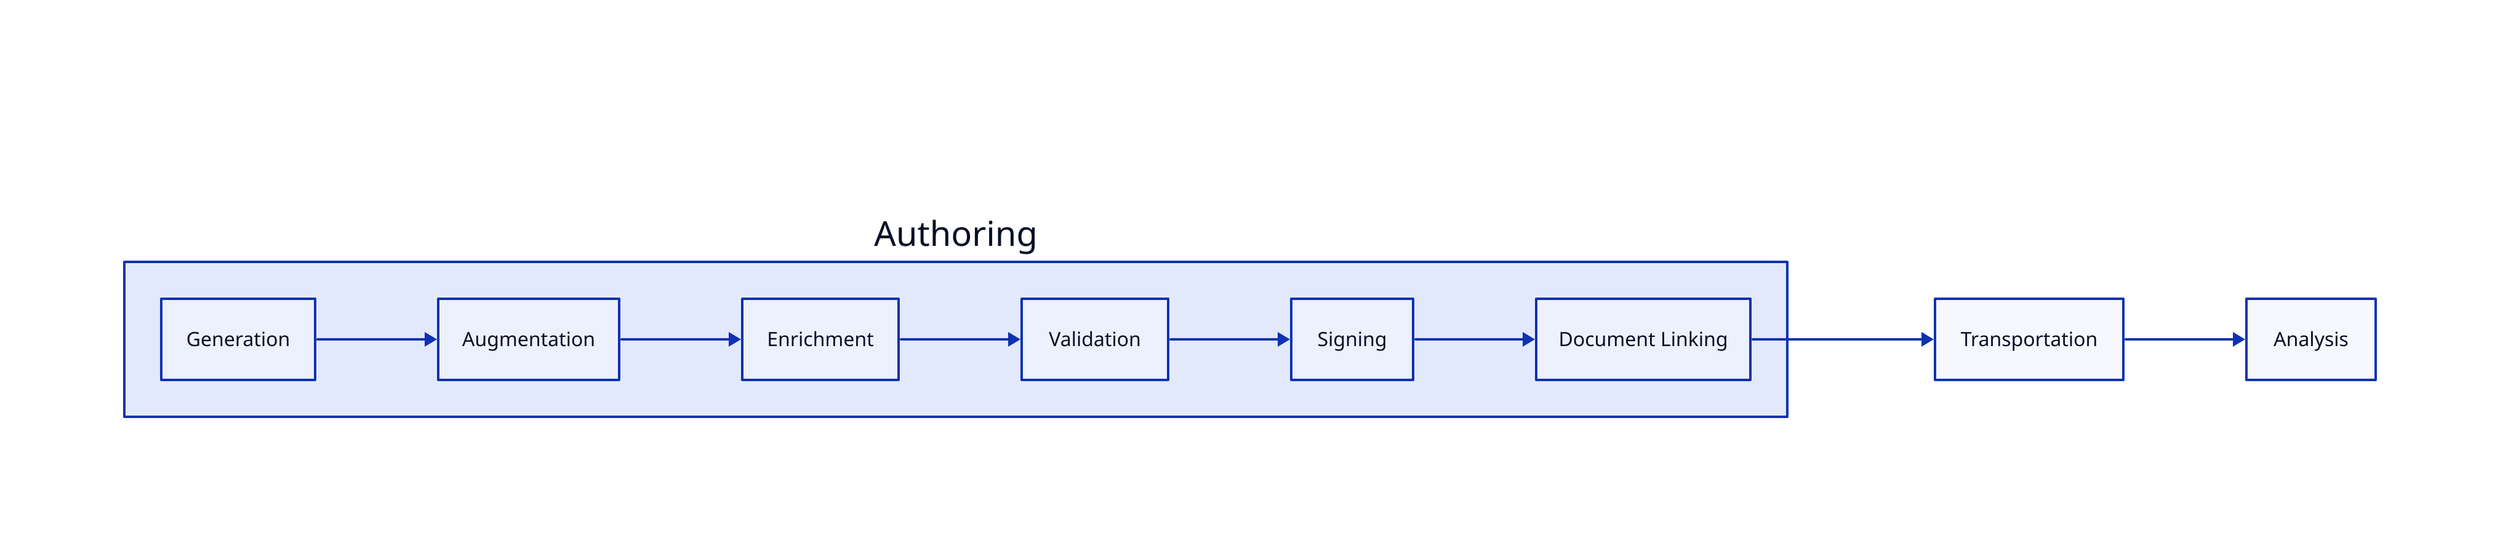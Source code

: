 direction: right

title: |md

  # SBOM Producer Life Cycle

| {near: top-center}

Authoring: {
  Generation
  Augmentation
  Enrichment
  Validation
  Signing
  Document Linking
}

Transportation

Analysis

Authoring.Generation -> Authoring.Augmentation
Authoring.Augmentation -> Authoring.Enrichment
Authoring.Enrichment -> Authoring.Validation
Authoring.Validation -> Authoring.Signing
Authoring.Signing -> Authoring."Document Linking"
Authoring."Document Linking" -> Transportation -> Analysis
